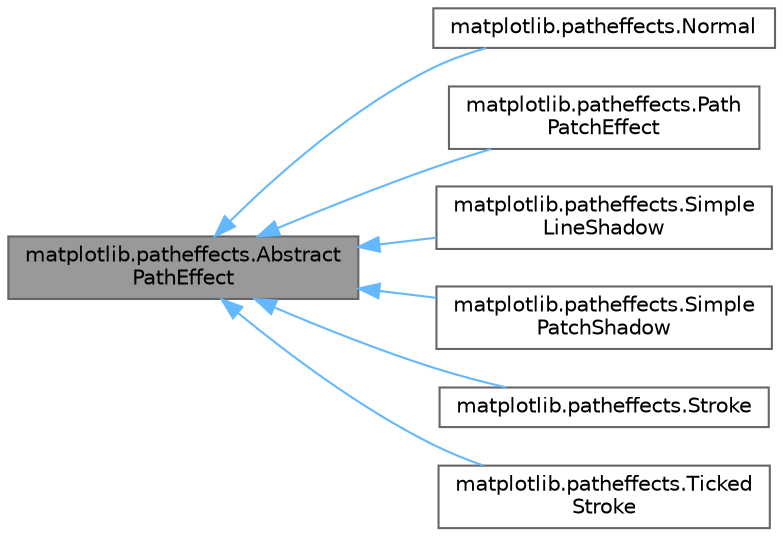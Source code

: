 digraph "matplotlib.patheffects.AbstractPathEffect"
{
 // LATEX_PDF_SIZE
  bgcolor="transparent";
  edge [fontname=Helvetica,fontsize=10,labelfontname=Helvetica,labelfontsize=10];
  node [fontname=Helvetica,fontsize=10,shape=box,height=0.2,width=0.4];
  rankdir="LR";
  Node1 [id="Node000001",label="matplotlib.patheffects.Abstract\lPathEffect",height=0.2,width=0.4,color="gray40", fillcolor="grey60", style="filled", fontcolor="black",tooltip=" "];
  Node1 -> Node2 [id="edge1_Node000001_Node000002",dir="back",color="steelblue1",style="solid",tooltip=" "];
  Node2 [id="Node000002",label="matplotlib.patheffects.Normal",height=0.2,width=0.4,color="gray40", fillcolor="white", style="filled",URL="$dc/d21/classmatplotlib_1_1patheffects_1_1Normal.html",tooltip=" "];
  Node1 -> Node3 [id="edge2_Node000001_Node000003",dir="back",color="steelblue1",style="solid",tooltip=" "];
  Node3 [id="Node000003",label="matplotlib.patheffects.Path\lPatchEffect",height=0.2,width=0.4,color="gray40", fillcolor="white", style="filled",URL="$dc/dfc/classmatplotlib_1_1patheffects_1_1PathPatchEffect.html",tooltip=" "];
  Node1 -> Node4 [id="edge3_Node000001_Node000004",dir="back",color="steelblue1",style="solid",tooltip=" "];
  Node4 [id="Node000004",label="matplotlib.patheffects.Simple\lLineShadow",height=0.2,width=0.4,color="gray40", fillcolor="white", style="filled",URL="$d6/d8f/classmatplotlib_1_1patheffects_1_1SimpleLineShadow.html",tooltip=" "];
  Node1 -> Node5 [id="edge4_Node000001_Node000005",dir="back",color="steelblue1",style="solid",tooltip=" "];
  Node5 [id="Node000005",label="matplotlib.patheffects.Simple\lPatchShadow",height=0.2,width=0.4,color="gray40", fillcolor="white", style="filled",URL="$d6/d45/classmatplotlib_1_1patheffects_1_1SimplePatchShadow.html",tooltip=" "];
  Node1 -> Node6 [id="edge5_Node000001_Node000006",dir="back",color="steelblue1",style="solid",tooltip=" "];
  Node6 [id="Node000006",label="matplotlib.patheffects.Stroke",height=0.2,width=0.4,color="gray40", fillcolor="white", style="filled",URL="$d1/df5/classmatplotlib_1_1patheffects_1_1Stroke.html",tooltip=" "];
  Node1 -> Node7 [id="edge6_Node000001_Node000007",dir="back",color="steelblue1",style="solid",tooltip=" "];
  Node7 [id="Node000007",label="matplotlib.patheffects.Ticked\lStroke",height=0.2,width=0.4,color="gray40", fillcolor="white", style="filled",URL="$df/dcb/classmatplotlib_1_1patheffects_1_1TickedStroke.html",tooltip=" "];
}
